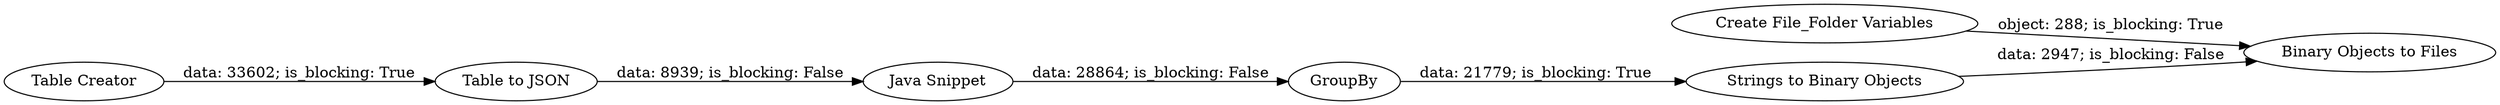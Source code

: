 digraph {
	"7547978281578755164_1342" [label="Java Snippet"]
	"7547978281578755164_1340" [label="Table to JSON"]
	"7547978281578755164_1347" [label="Table Creator"]
	"7547978281578755164_1348" [label="Create File_Folder Variables"]
	"7547978281578755164_1343" [label=GroupBy]
	"7547978281578755164_1345" [label="Binary Objects to Files"]
	"7547978281578755164_1344" [label="Strings to Binary Objects"]
	"7547978281578755164_1343" -> "7547978281578755164_1344" [label="data: 21779; is_blocking: True"]
	"7547978281578755164_1347" -> "7547978281578755164_1340" [label="data: 33602; is_blocking: True"]
	"7547978281578755164_1340" -> "7547978281578755164_1342" [label="data: 8939; is_blocking: False"]
	"7547978281578755164_1342" -> "7547978281578755164_1343" [label="data: 28864; is_blocking: False"]
	"7547978281578755164_1344" -> "7547978281578755164_1345" [label="data: 2947; is_blocking: False"]
	"7547978281578755164_1348" -> "7547978281578755164_1345" [label="object: 288; is_blocking: True"]
	rankdir=LR
}
